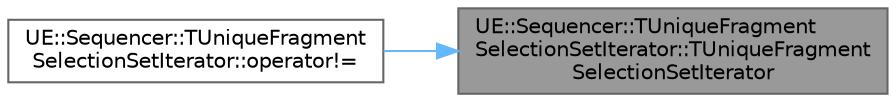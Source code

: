 digraph "UE::Sequencer::TUniqueFragmentSelectionSetIterator::TUniqueFragmentSelectionSetIterator"
{
 // INTERACTIVE_SVG=YES
 // LATEX_PDF_SIZE
  bgcolor="transparent";
  edge [fontname=Helvetica,fontsize=10,labelfontname=Helvetica,labelfontsize=10];
  node [fontname=Helvetica,fontsize=10,shape=box,height=0.2,width=0.4];
  rankdir="RL";
  Node1 [id="Node000001",label="UE::Sequencer::TUniqueFragment\lSelectionSetIterator::TUniqueFragment\lSelectionSetIterator",height=0.2,width=0.4,color="gray40", fillcolor="grey60", style="filled", fontcolor="black",tooltip=" "];
  Node1 -> Node2 [id="edge1_Node000001_Node000002",dir="back",color="steelblue1",style="solid",tooltip=" "];
  Node2 [id="Node000002",label="UE::Sequencer::TUniqueFragment\lSelectionSetIterator::operator!=",height=0.2,width=0.4,color="grey40", fillcolor="white", style="filled",URL="$d9/d6b/structUE_1_1Sequencer_1_1TUniqueFragmentSelectionSetIterator.html#ad938a7df48c3cd13857513b24d68b7dd",tooltip=" "];
}
